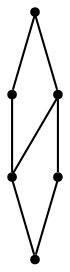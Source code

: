 graph {
  node [shape=point,comment="{\"directed\":false,\"doi\":\"10.1007/978-3-540-77537-9_20\",\"figure\":\"1 (3)\"}"]

  v0 [pos="1520.8184556827987,819.2561702843869"]
  v1 [pos="1520.8184556827987,737.1012786634042"]
  v2 [pos="1457.0209692844123,667.2009153655081"]
  v3 [pos="1396.1006962266079,737.1012786634042"]
  v4 [pos="1396.1006962266079,819.2561702843868"]
  v5 [pos="1457.0209692844123,895.1587891780969"]

  v2 -- v1 [id="-4",pos="1457.0209692844123,667.2009153655081 1520.8184556827987,737.1012786634042 1520.8184556827987,737.1012786634042 1520.8184556827987,737.1012786634042"]
  v3 -- v0 [id="-5",pos="1396.1006962266079,737.1012786634042 1520.8184556827987,819.2561702843869 1520.8184556827987,819.2561702843869 1520.8184556827987,819.2561702843869"]
  v3 -- v4 [id="-6",pos="1396.1006962266079,737.1012786634042 1396.1006962266079,819.2561702843868 1396.1006962266079,819.2561702843868 1396.1006962266079,819.2561702843868"]
  v4 -- v5 [id="-7",pos="1396.1006962266079,819.2561702843868 1457.0209692844123,895.1587891780969 1457.0209692844123,895.1587891780969 1457.0209692844123,895.1587891780969"]
  v0 -- v5 [id="-1",pos="1520.8184556827987,819.2561702843869 1457.0209692844123,895.1587891780969 1457.0209692844123,895.1587891780969 1457.0209692844123,895.1587891780969"]
  v1 -- v0 [id="-2",pos="1520.8184556827987,737.1012786634042 1520.8184556827987,819.2561702843869 1520.8184556827987,819.2561702843869 1520.8184556827987,819.2561702843869"]
  v2 -- v3 [id="-3",pos="1457.0209692844123,667.2009153655081 1396.1006962266079,737.1012786634042 1396.1006962266079,737.1012786634042 1396.1006962266079,737.1012786634042"]
}